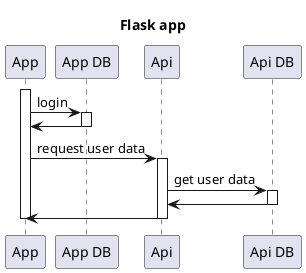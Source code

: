 @startuml

title Flask app

participant "App" as app
participant "App DB" as appdb
participant "Api" as api
participant "Api DB" as apidb

activate app
app -> appdb : login

activate appdb
appdb -> app
deactivate appdb

app -> api: request user data

activate api
api -> apidb: get user data
activate apidb
apidb -> api
deactivate apidb

api -> app
deactivate api
deactivate app

@enduml
